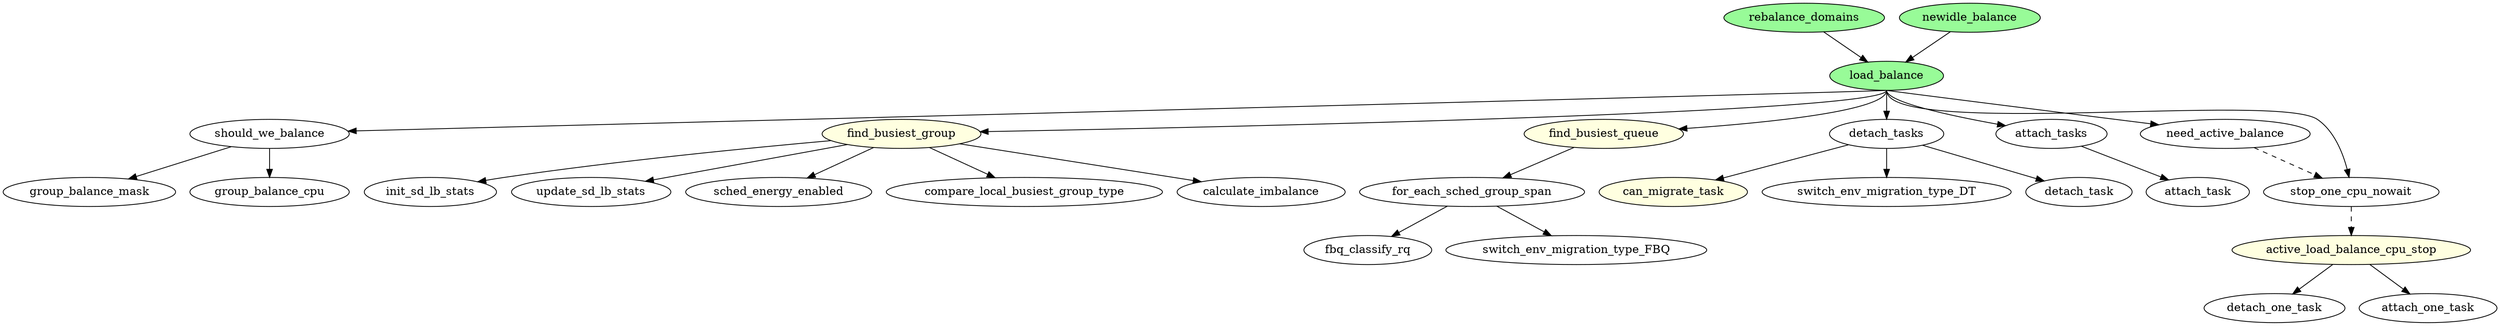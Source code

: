digraph load_balance {

	// 周期性负载均衡器 run_rebalance_domains
	//rebalance_domains -> for_each_domain_LB -> {update_newidle_cost, get_sd_balance_interval, load_balance, update_next_balance};
	rebalance_domains -> load_balance;

	// IDLE 负载均衡器
	//newidle_balance -> {update_misfit_status, update_next_balance, update_blocked_averages, for_each_domain_ILB} -> nohz_newidle_balance;
	//for_each_domain_ILB -> {update_next_balance, load_balance, update_newidle_cost};
	newidle_balance -> load_balance;

	// 负载均衡核心逻辑
	load_balance:s -> {should_we_balance, find_busiest_group, find_busiest_queue, detach_tasks, attach_tasks, need_active_balance, stop_one_cpu_nowait};
	should_we_balance -> {group_balance_mask, group_balance_cpu};
	find_busiest_group -> {init_sd_lb_stats, update_sd_lb_stats, sched_energy_enabled, compare_local_busiest_group_type, calculate_imbalance};
	find_busiest_queue -> for_each_sched_group_span -> {fbq_classify_rq, switch_env_migration_type_FBQ};
	detach_tasks -> {can_migrate_task, switch_env_migration_type_DT, detach_task};
	attach_tasks -> {attach_task};
	need_active_balance -> stop_one_cpu_nowait -> active_load_balance_cpu_stop [style=dashed];
	active_load_balance_cpu_stop -> {detach_one_task, attach_one_task};

	rebalance_domains [label="rebalance_domains"; style=filled; fillcolor=palegreen; shape=oval];
	newidle_balance [label="newidle_balance"; style=filled; fillcolor=palegreen; shape=oval];

	load_balance [label="load_balance"; style=filled; fillcolor=palegreen; shape=oval];
	find_busiest_group [label="find_busiest_group"; style=filled; fillcolor=lightyellow; shape=oval];
	find_busiest_queue [label="find_busiest_queue"; style=filled; fillcolor=lightyellow; shape=oval];
	active_load_balance_cpu_stop [label="active_load_balance_cpu_stop"; style=filled; fillcolor=lightyellow; shape=oval];
	can_migrate_task [label="can_migrate_task"; style=filled; fillcolor=lightyellow; shape=oval];
}